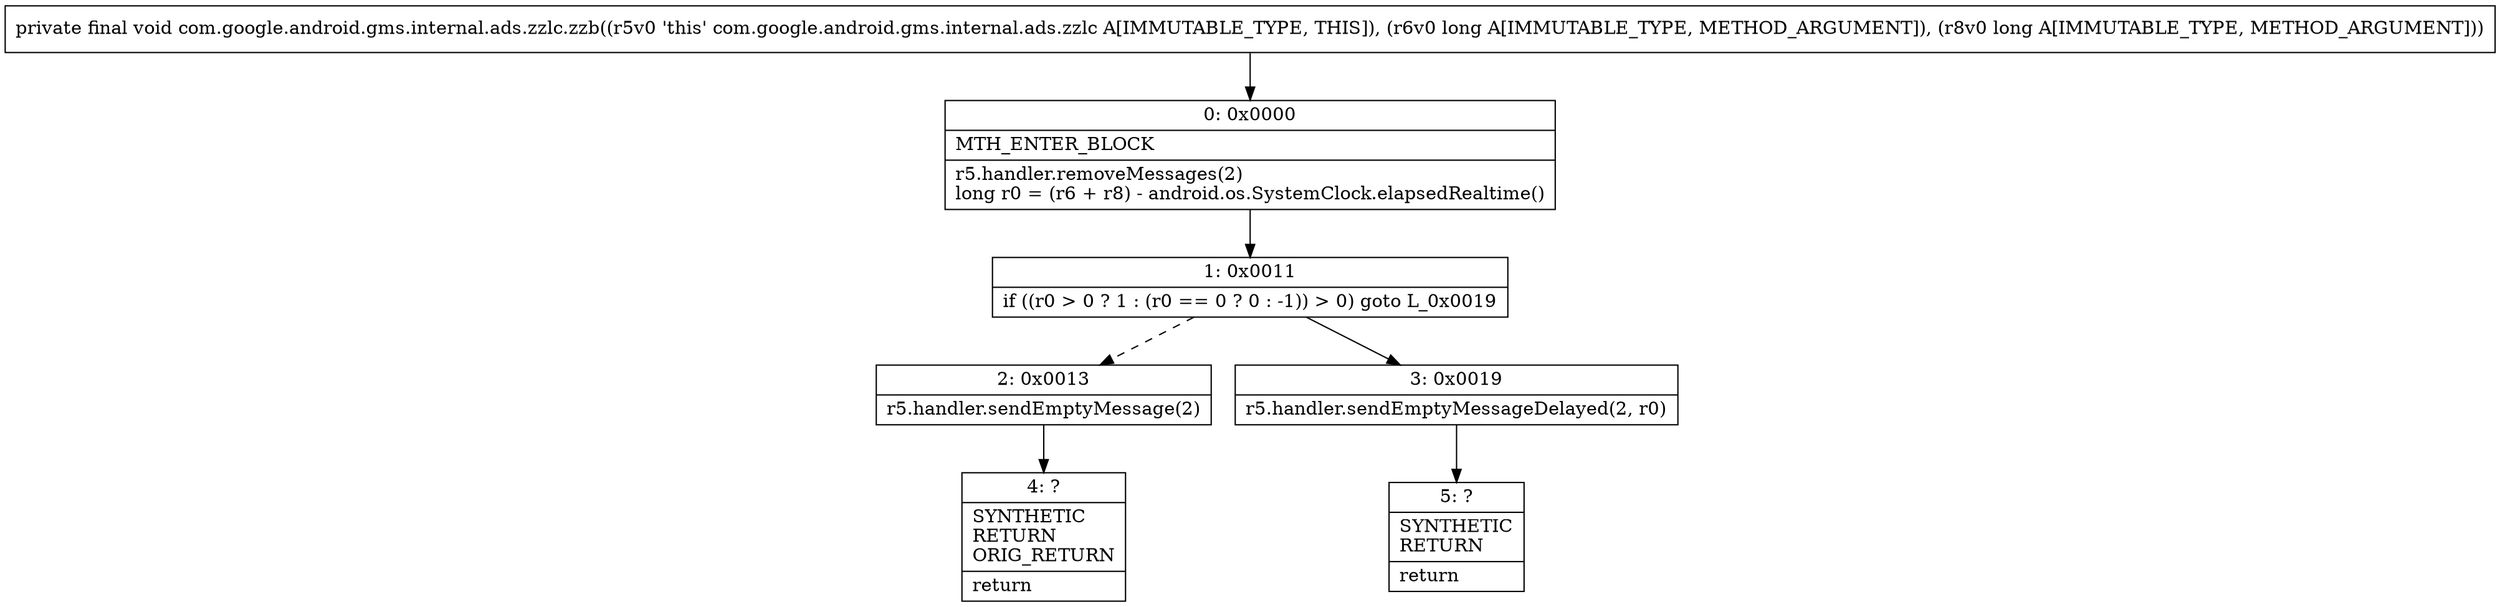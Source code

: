digraph "CFG forcom.google.android.gms.internal.ads.zzlc.zzb(JJ)V" {
Node_0 [shape=record,label="{0\:\ 0x0000|MTH_ENTER_BLOCK\l|r5.handler.removeMessages(2)\llong r0 = (r6 + r8) \- android.os.SystemClock.elapsedRealtime()\l}"];
Node_1 [shape=record,label="{1\:\ 0x0011|if ((r0 \> 0 ? 1 : (r0 == 0 ? 0 : \-1)) \> 0) goto L_0x0019\l}"];
Node_2 [shape=record,label="{2\:\ 0x0013|r5.handler.sendEmptyMessage(2)\l}"];
Node_3 [shape=record,label="{3\:\ 0x0019|r5.handler.sendEmptyMessageDelayed(2, r0)\l}"];
Node_4 [shape=record,label="{4\:\ ?|SYNTHETIC\lRETURN\lORIG_RETURN\l|return\l}"];
Node_5 [shape=record,label="{5\:\ ?|SYNTHETIC\lRETURN\l|return\l}"];
MethodNode[shape=record,label="{private final void com.google.android.gms.internal.ads.zzlc.zzb((r5v0 'this' com.google.android.gms.internal.ads.zzlc A[IMMUTABLE_TYPE, THIS]), (r6v0 long A[IMMUTABLE_TYPE, METHOD_ARGUMENT]), (r8v0 long A[IMMUTABLE_TYPE, METHOD_ARGUMENT])) }"];
MethodNode -> Node_0;
Node_0 -> Node_1;
Node_1 -> Node_2[style=dashed];
Node_1 -> Node_3;
Node_2 -> Node_4;
Node_3 -> Node_5;
}

